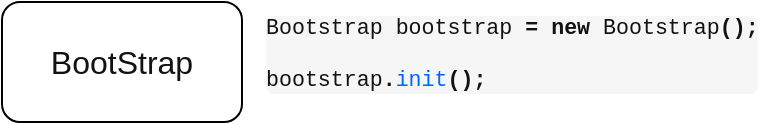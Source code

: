 <mxfile version="14.9.6" type="github">
  <diagram id="ZnW7h1cuIhjjy6kqmGmk" name="第 1 页">
    <mxGraphModel dx="848" dy="399" grid="1" gridSize="10" guides="1" tooltips="1" connect="1" arrows="1" fold="1" page="1" pageScale="1" pageWidth="827" pageHeight="1169" math="0" shadow="0">
      <root>
        <mxCell id="0" />
        <mxCell id="1" parent="0" />
        <mxCell id="Y4byPEopzp-kJbTZnJWI-1" value="&lt;span style=&quot;color: rgb(18 , 18 , 18) ; font-family: , &amp;#34;blinkmacsystemfont&amp;#34; , &amp;#34;helvetica neue&amp;#34; , &amp;#34;pingfang sc&amp;#34; , &amp;#34;microsoft yahei&amp;#34; , &amp;#34;source han sans sc&amp;#34; , &amp;#34;noto sans cjk sc&amp;#34; , &amp;#34;wenquanyi micro hei&amp;#34; , sans-serif ; font-size: medium ; text-align: left ; background-color: rgb(255 , 255 , 255)&quot;&gt;BootStrap&lt;/span&gt;" style="rounded=1;whiteSpace=wrap;html=1;" vertex="1" parent="1">
          <mxGeometry x="10" y="400" width="120" height="60" as="geometry" />
        </mxCell>
        <mxCell id="Y4byPEopzp-kJbTZnJWI-7" value="&lt;pre style=&quot;margin: 0px ; font-size: 0.9em ; overflow: auto ; background: rgb(246 , 246 , 246) ; border-radius: 4px ; color: rgb(18 , 18 , 18) ; font-style: normal ; font-weight: 400 ; letter-spacing: normal ; text-indent: 0px ; text-transform: none ; word-spacing: 0px&quot;&gt;&lt;code class=&quot;language-java&quot; style=&quot;margin: 0px ; padding: 0px ; border-radius: 0px ; font-family: &amp;#34;menlo&amp;#34; , &amp;#34;monaco&amp;#34; , &amp;#34;consolas&amp;#34; , &amp;#34;andale mono&amp;#34; , &amp;#34;lucida console&amp;#34; , &amp;#34;courier new&amp;#34; , monospace ; font-size: inherit ; background-color: inherit&quot;&gt;&lt;span class=&quot;n&quot;&gt;Bootstrap&lt;/span&gt; &lt;span class=&quot;n&quot;&gt;bootstrap&lt;/span&gt; &lt;span class=&quot;o&quot; style=&quot;font-weight: 600&quot;&gt;=&lt;/span&gt; &lt;span class=&quot;k&quot; style=&quot;font-weight: 600&quot;&gt;new&lt;/span&gt; &lt;span class=&quot;n&quot;&gt;Bootstrap&lt;/span&gt;&lt;span class=&quot;o&quot; style=&quot;font-weight: 600&quot;&gt;();&lt;/span&gt;&lt;br&gt;                &lt;br&gt;&lt;span class=&quot;n&quot;&gt;bootstrap&lt;/span&gt;&lt;span class=&quot;o&quot; style=&quot;font-weight: 600&quot;&gt;.&lt;/span&gt;&lt;span class=&quot;na&quot; style=&quot;color: rgb(0 , 102 , 255)&quot;&gt;init&lt;/span&gt;&lt;span class=&quot;o&quot; style=&quot;font-weight: 600&quot;&gt;();&lt;/span&gt;&lt;/code&gt;&lt;/pre&gt;" style="text;whiteSpace=wrap;html=1;" vertex="1" parent="1">
          <mxGeometry x="140" y="400" width="260" height="60" as="geometry" />
        </mxCell>
      </root>
    </mxGraphModel>
  </diagram>
</mxfile>
